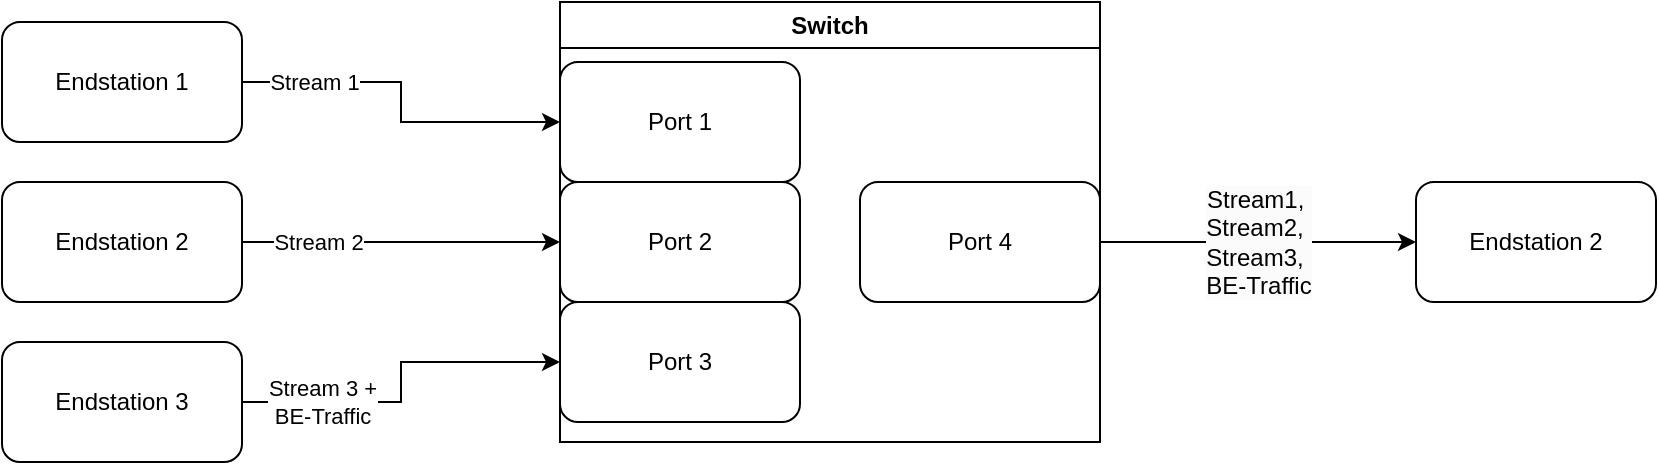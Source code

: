 <mxfile version="25.0.2">
  <diagram name="Seite-1" id="PgYi46Rjj1gsR976CkO2">
    <mxGraphModel dx="1244" dy="851" grid="1" gridSize="10" guides="1" tooltips="1" connect="1" arrows="1" fold="1" page="1" pageScale="1" pageWidth="827" pageHeight="1169" math="0" shadow="0">
      <root>
        <mxCell id="0" />
        <mxCell id="1" parent="0" />
        <mxCell id="jtS35bym35iqkQwVJULc-10" value="Stream 1" style="edgeStyle=orthogonalEdgeStyle;rounded=0;orthogonalLoop=1;jettySize=auto;html=1;exitX=1;exitY=0.5;exitDx=0;exitDy=0;entryX=0;entryY=0.5;entryDx=0;entryDy=0;" parent="1" source="jtS35bym35iqkQwVJULc-1" target="jtS35bym35iqkQwVJULc-4" edge="1">
          <mxGeometry x="-0.598" relative="1" as="geometry">
            <mxPoint as="offset" />
          </mxGeometry>
        </mxCell>
        <mxCell id="jtS35bym35iqkQwVJULc-1" value="Endstation 1" style="rounded=1;whiteSpace=wrap;html=1;" parent="1" vertex="1">
          <mxGeometry y="10" width="120" height="60" as="geometry" />
        </mxCell>
        <mxCell id="jtS35bym35iqkQwVJULc-11" value="Stream 2" style="edgeStyle=orthogonalEdgeStyle;rounded=0;orthogonalLoop=1;jettySize=auto;html=1;exitX=1;exitY=0.5;exitDx=0;exitDy=0;" parent="1" source="jtS35bym35iqkQwVJULc-2" target="jtS35bym35iqkQwVJULc-5" edge="1">
          <mxGeometry x="-0.531" relative="1" as="geometry">
            <mxPoint as="offset" />
          </mxGeometry>
        </mxCell>
        <mxCell id="jtS35bym35iqkQwVJULc-2" value="Endstation 2" style="rounded=1;whiteSpace=wrap;html=1;" parent="1" vertex="1">
          <mxGeometry y="90" width="120" height="60" as="geometry" />
        </mxCell>
        <mxCell id="jtS35bym35iqkQwVJULc-13" value="Stream 3 +&lt;br&gt;&lt;div&gt;BE-Traffic&lt;/div&gt;" style="edgeStyle=orthogonalEdgeStyle;rounded=0;orthogonalLoop=1;jettySize=auto;html=1;exitX=1;exitY=0.5;exitDx=0;exitDy=0;entryX=0;entryY=0.5;entryDx=0;entryDy=0;" parent="1" source="jtS35bym35iqkQwVJULc-3" target="jtS35bym35iqkQwVJULc-6" edge="1">
          <mxGeometry x="-0.556" relative="1" as="geometry">
            <mxPoint as="offset" />
          </mxGeometry>
        </mxCell>
        <mxCell id="jtS35bym35iqkQwVJULc-3" value="Endstation 3" style="rounded=1;whiteSpace=wrap;html=1;" parent="1" vertex="1">
          <mxGeometry y="170" width="120" height="60" as="geometry" />
        </mxCell>
        <mxCell id="jtS35bym35iqkQwVJULc-9" value="Switch" style="swimlane;whiteSpace=wrap;html=1;" parent="1" vertex="1">
          <mxGeometry x="279" width="270" height="220" as="geometry" />
        </mxCell>
        <mxCell id="jtS35bym35iqkQwVJULc-4" value="Port 1" style="rounded=1;whiteSpace=wrap;html=1;" parent="jtS35bym35iqkQwVJULc-9" vertex="1">
          <mxGeometry y="30" width="120" height="60" as="geometry" />
        </mxCell>
        <mxCell id="jtS35bym35iqkQwVJULc-5" value="Port 2" style="rounded=1;whiteSpace=wrap;html=1;" parent="jtS35bym35iqkQwVJULc-9" vertex="1">
          <mxGeometry y="90" width="120" height="60" as="geometry" />
        </mxCell>
        <mxCell id="jtS35bym35iqkQwVJULc-6" value="Port 3" style="rounded=1;whiteSpace=wrap;html=1;" parent="jtS35bym35iqkQwVJULc-9" vertex="1">
          <mxGeometry y="150" width="120" height="60" as="geometry" />
        </mxCell>
        <mxCell id="jtS35bym35iqkQwVJULc-7" value="Port 4" style="rounded=1;whiteSpace=wrap;html=1;" parent="jtS35bym35iqkQwVJULc-9" vertex="1">
          <mxGeometry x="150" y="90" width="120" height="60" as="geometry" />
        </mxCell>
        <mxCell id="jtS35bym35iqkQwVJULc-12" value="Endstation 2" style="rounded=1;whiteSpace=wrap;html=1;" parent="1" vertex="1">
          <mxGeometry x="707" y="90" width="120" height="60" as="geometry" />
        </mxCell>
        <mxCell id="jtS35bym35iqkQwVJULc-14" value="&lt;span style=&quot;font-size: 12px; text-align: left; background-color: rgb(251, 251, 251);&quot;&gt;Stream1,&amp;nbsp;&lt;/span&gt;&lt;div style=&quot;font-size: 12px; text-align: left; background-color: rgb(251, 251, 251);&quot;&gt;&lt;span style=&quot;background-color: transparent; color: light-dark(rgb(0, 0, 0), rgb(255, 255, 255));&quot;&gt;Stream2,&amp;nbsp;&lt;/span&gt;&lt;div&gt;&lt;span style=&quot;background-color: transparent; color: light-dark(rgb(0, 0, 0), rgb(255, 255, 255));&quot;&gt;Stream3,&lt;/span&gt;&lt;/div&gt;&lt;/div&gt;&lt;div style=&quot;font-size: 12px; text-align: left; background-color: rgb(251, 251, 251);&quot;&gt;BE-Traffic&lt;/div&gt;" style="edgeStyle=orthogonalEdgeStyle;rounded=0;orthogonalLoop=1;jettySize=auto;html=1;exitX=1;exitY=0.5;exitDx=0;exitDy=0;entryX=0;entryY=0.5;entryDx=0;entryDy=0;" parent="1" source="jtS35bym35iqkQwVJULc-7" target="jtS35bym35iqkQwVJULc-12" edge="1">
          <mxGeometry relative="1" as="geometry" />
        </mxCell>
      </root>
    </mxGraphModel>
  </diagram>
</mxfile>
